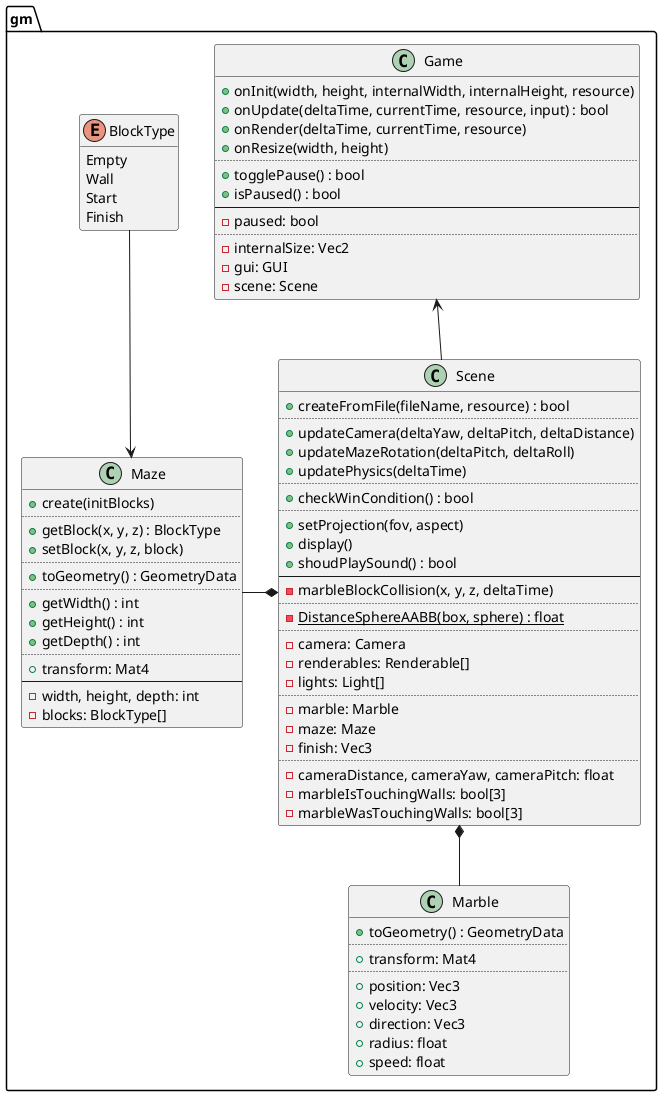 @startuml
set separator ::

class gm::Game {
	+onInit(width, height, internalWidth, internalHeight, resource)
	+onUpdate(deltaTime, currentTime, resource, input) : bool
	+onRender(deltaTime, currentTime, resource)
	+onResize(width, height)
	..
	+togglePause() : bool
	+isPaused() : bool
	--
	-paused: bool
	..
	-internalSize: Vec2
	-gui: GUI
	-scene: Scene
}

class gm::Scene {
	+createFromFile(fileName, resource) : bool
	..
	+updateCamera(deltaYaw, deltaPitch, deltaDistance)
	+updateMazeRotation(deltaPitch, deltaRoll)
	+updatePhysics(deltaTime)
	..
	+checkWinCondition() : bool
	..
	+setProjection(fov, aspect)
	+display()
	+shoudPlaySound() : bool
	--
	-marbleBlockCollision(x, y, z, deltaTime)
	..
	{static} -DistanceSphereAABB(box, sphere) : float
	..
	-camera: Camera
	-renderables: Renderable[]
	-lights: Light[]
	..
	-marble: Marble
	-maze: Maze
	-finish: Vec3
	..
	-cameraDistance, cameraYaw, cameraPitch: float
	-marbleIsTouchingWalls: bool[3]
	-marbleWasTouchingWalls: bool[3]
}

enum gm::BlockType {
	Empty
	Wall
	Start
	Finish
}
hide BlockType methods

class gm::Maze {
	+create(initBlocks)
	..
	+getBlock(x, y, z) : BlockType
	+setBlock(x, y, z, block)
	..
	+toGeometry() : GeometryData
	..
	+getWidth() : int
	+getHeight() : int
	+getDepth() : int
	..
	+transform: Mat4
	--
	-width, height, depth: int
	-blocks: BlockType[]
}

class gm::Marble {
	+toGeometry() : GeometryData
	..
	+transform: Mat4
	..
	+position: Vec3
	+velocity: Vec3
	+direction: Vec3
	+radius: float
	+speed: float
}

Maze <-up- BlockType

Scene *-left- Maze
Scene *-down- Marble

Game <-- Scene

@enduml
